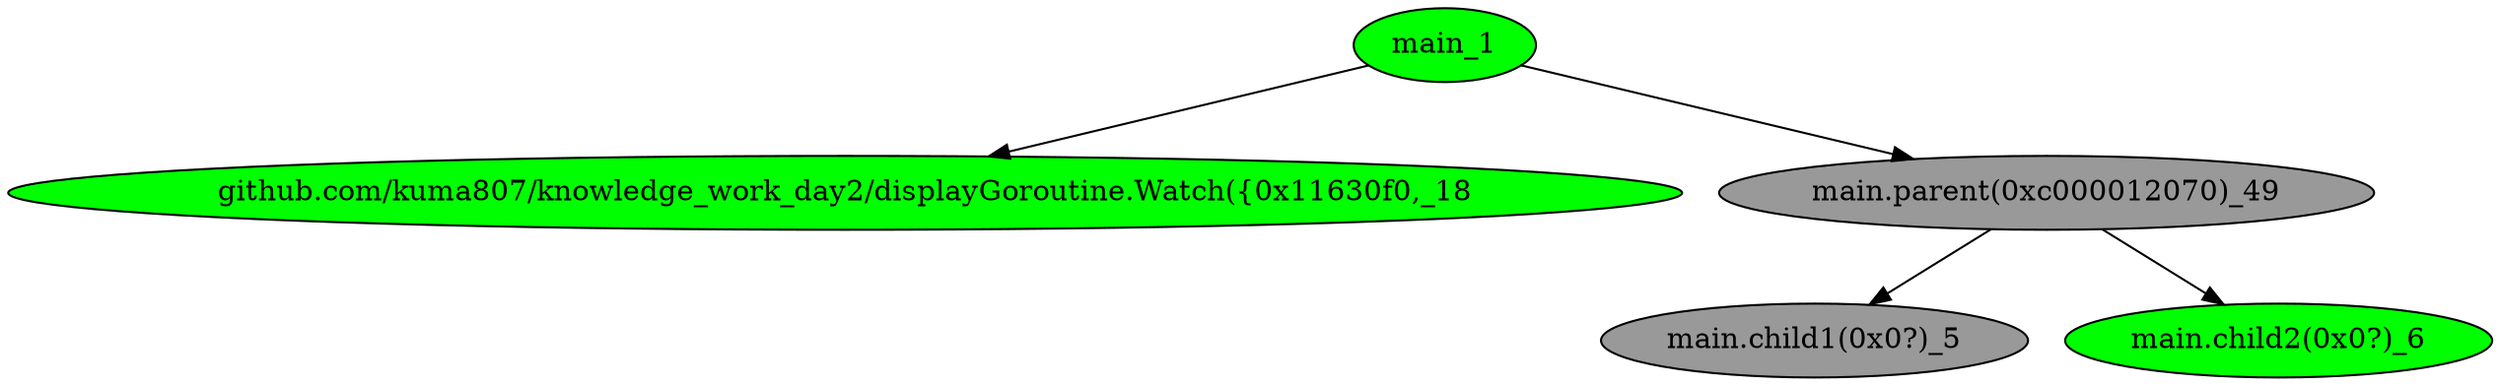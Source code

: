 digraph G {
	"main_1"->"github.com/kuma807/knowledge_work_day2/displayGoroutine.Watch({0x11630f0,_18";
	"main_1"->"main.parent(0xc000012070)_49";
	"main.parent(0xc000012070)_49"->"main.child1(0x0?)_5";
	"main.parent(0xc000012070)_49"->"main.child2(0x0?)_6";
	"github.com/kuma807/knowledge_work_day2/displayGoroutine.Watch({0x11630f0,_18" [ fillcolor="#00FF00", style="solid,filled" ];
	"main.child1(0x0?)_5" [ fillcolor="#999999", style="solid,filled" ];
	"main.child2(0x0?)_6" [ fillcolor="#00FF00", style="solid,filled" ];
	"main.parent(0xc000012070)_49" [ fillcolor="#999999", style="solid,filled" ];
	"main_1" [ fillcolor="#00FF00", style="solid,filled" ];

}
